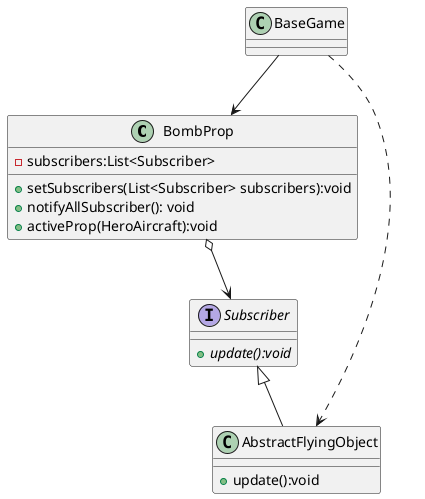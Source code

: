 @startuml
'https://plantuml.com/sequence-diagram

class BombProp {
'发布者 publisher
    - subscribers:List<Subscriber>
    + setSubscribers(List<Subscriber> subscribers):void
    + notifyAllSubscriber(): void
    + activeProp(HeroAircraft):void
}
interface Subscriber{
'订阅者接口'
    + {abstract}update():void
}

BombProp o--> Subscriber
BaseGame --> BombProp
BaseGame ..> AbstractFlyingObject
Subscriber <|-- AbstractFlyingObject

class AbstractFlyingObject {  /'订阅者'/
    + update():void
}
@enduml
